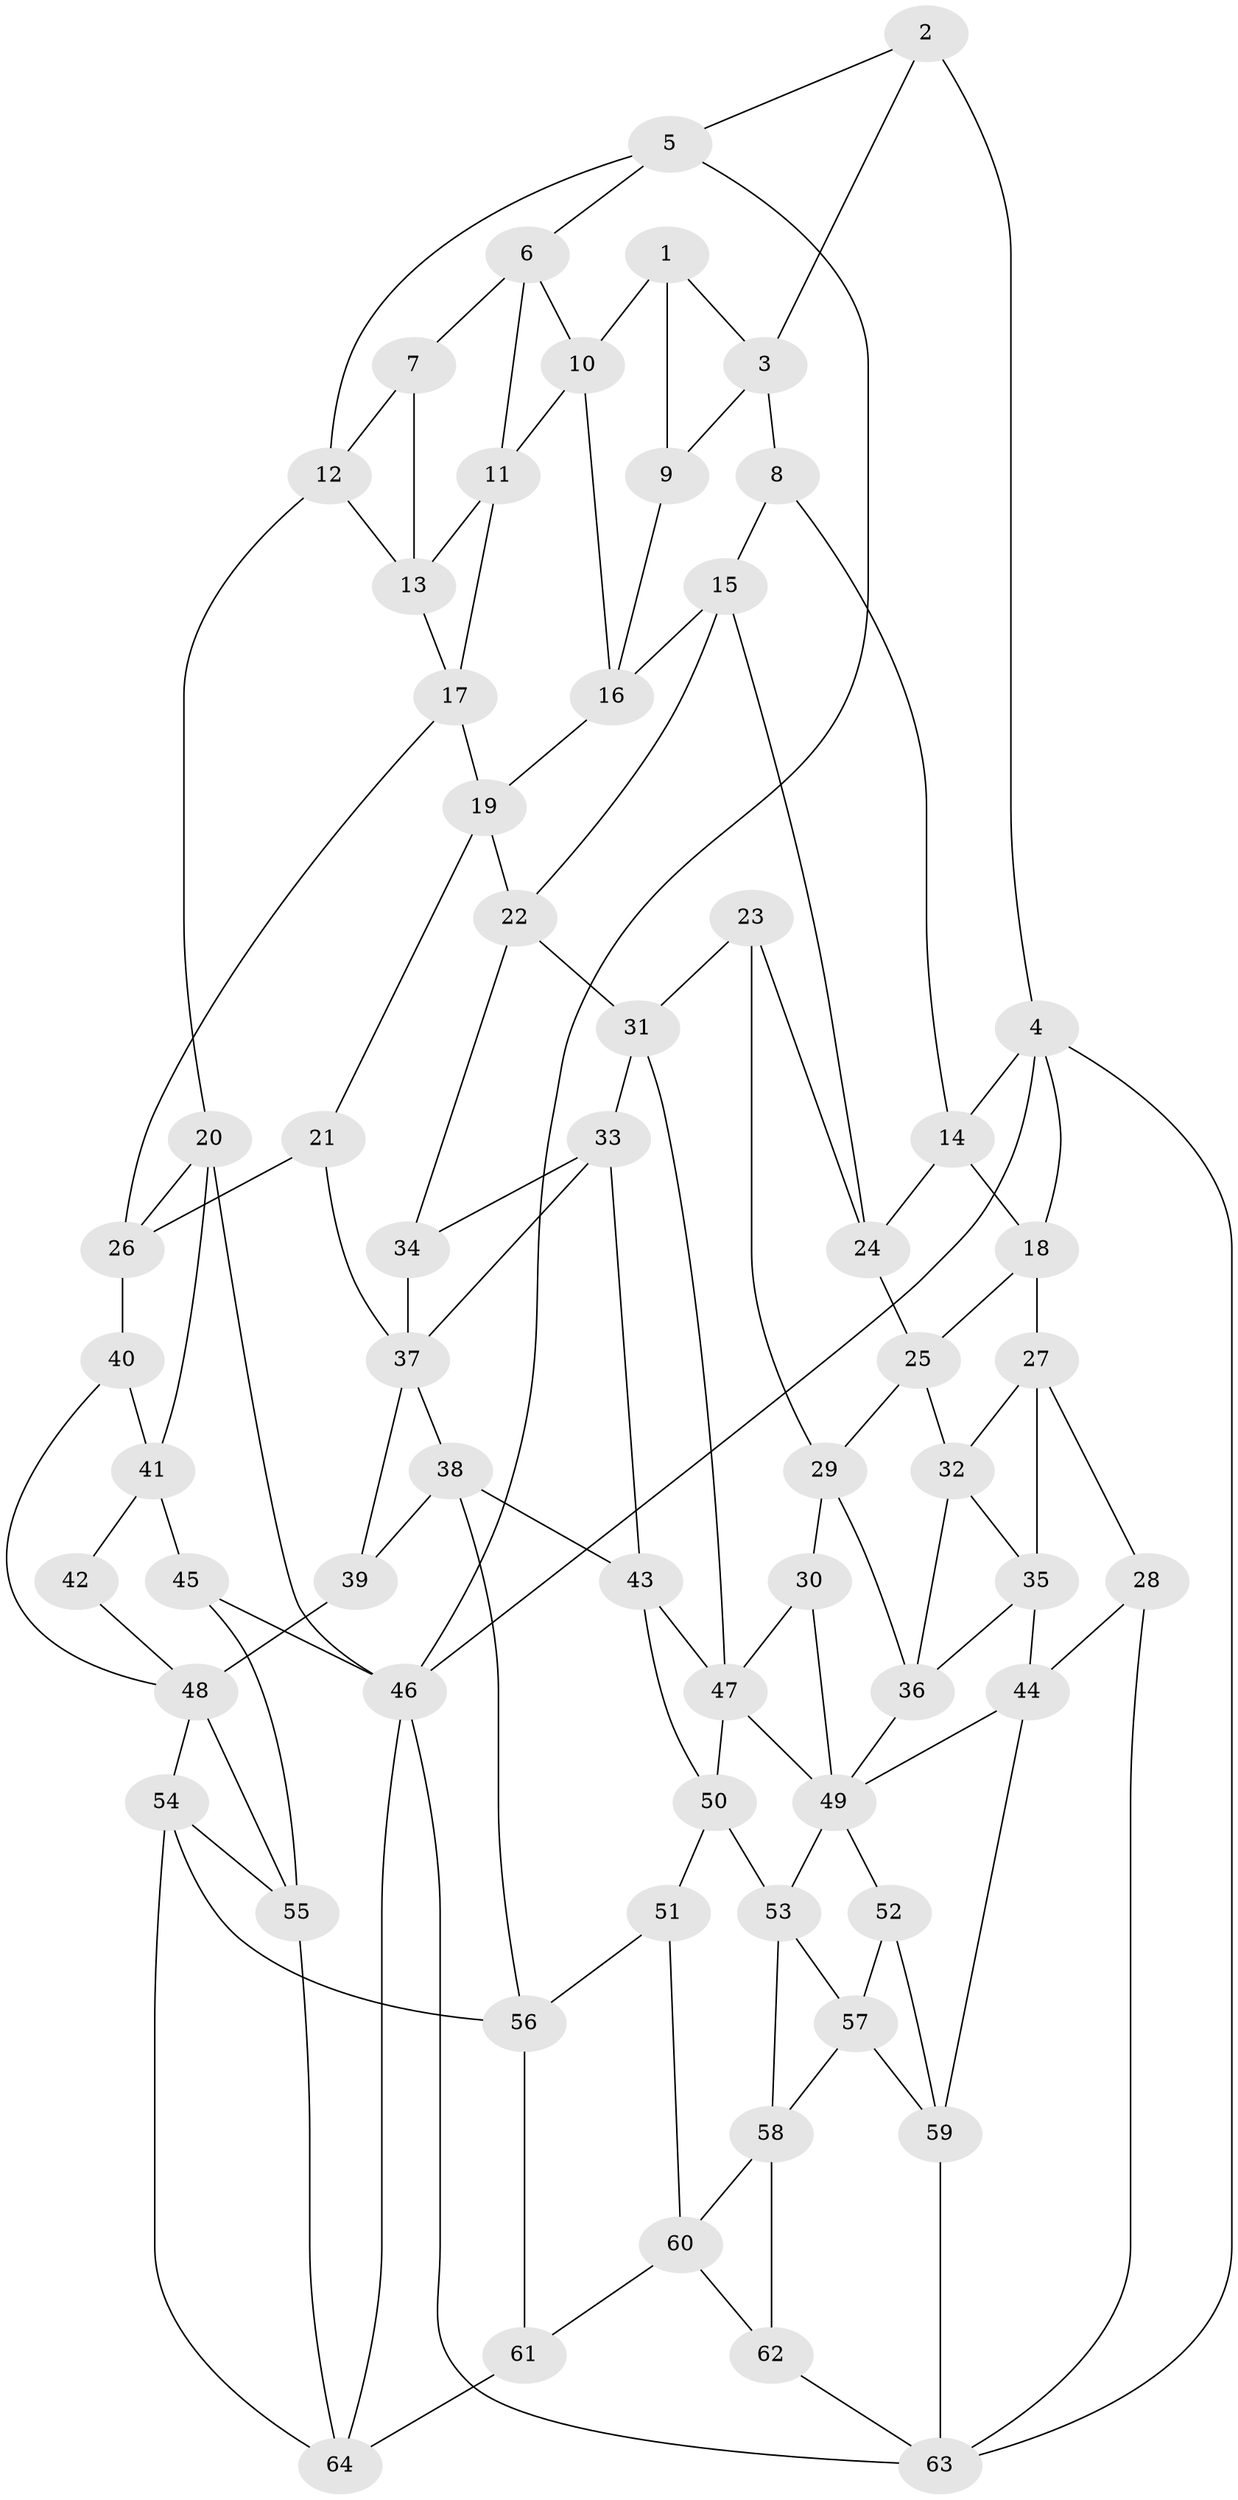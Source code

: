 // original degree distribution, {3: 0.03125, 5: 0.515625, 6: 0.234375, 4: 0.21875}
// Generated by graph-tools (version 1.1) at 2025/50/03/09/25 03:50:58]
// undirected, 64 vertices, 123 edges
graph export_dot {
graph [start="1"]
  node [color=gray90,style=filled];
  1;
  2;
  3;
  4;
  5;
  6;
  7;
  8;
  9;
  10;
  11;
  12;
  13;
  14;
  15;
  16;
  17;
  18;
  19;
  20;
  21;
  22;
  23;
  24;
  25;
  26;
  27;
  28;
  29;
  30;
  31;
  32;
  33;
  34;
  35;
  36;
  37;
  38;
  39;
  40;
  41;
  42;
  43;
  44;
  45;
  46;
  47;
  48;
  49;
  50;
  51;
  52;
  53;
  54;
  55;
  56;
  57;
  58;
  59;
  60;
  61;
  62;
  63;
  64;
  1 -- 3 [weight=1.0];
  1 -- 9 [weight=1.0];
  1 -- 10 [weight=1.0];
  2 -- 3 [weight=1.0];
  2 -- 4 [weight=1.0];
  2 -- 5 [weight=1.0];
  3 -- 8 [weight=1.0];
  3 -- 9 [weight=1.0];
  4 -- 14 [weight=1.0];
  4 -- 18 [weight=1.0];
  4 -- 46 [weight=1.0];
  4 -- 63 [weight=1.0];
  5 -- 6 [weight=1.0];
  5 -- 12 [weight=1.0];
  5 -- 46 [weight=1.0];
  6 -- 7 [weight=1.0];
  6 -- 10 [weight=1.0];
  6 -- 11 [weight=1.0];
  7 -- 12 [weight=1.0];
  7 -- 13 [weight=1.0];
  8 -- 14 [weight=1.0];
  8 -- 15 [weight=1.0];
  9 -- 16 [weight=1.0];
  10 -- 11 [weight=1.0];
  10 -- 16 [weight=1.0];
  11 -- 13 [weight=1.0];
  11 -- 17 [weight=1.0];
  12 -- 13 [weight=1.0];
  12 -- 20 [weight=1.0];
  13 -- 17 [weight=1.0];
  14 -- 18 [weight=1.0];
  14 -- 24 [weight=1.0];
  15 -- 16 [weight=1.0];
  15 -- 22 [weight=1.0];
  15 -- 24 [weight=1.0];
  16 -- 19 [weight=1.0];
  17 -- 19 [weight=1.0];
  17 -- 26 [weight=1.0];
  18 -- 25 [weight=1.0];
  18 -- 27 [weight=1.0];
  19 -- 21 [weight=1.0];
  19 -- 22 [weight=1.0];
  20 -- 26 [weight=1.0];
  20 -- 41 [weight=1.0];
  20 -- 46 [weight=1.0];
  21 -- 26 [weight=1.0];
  21 -- 37 [weight=1.0];
  22 -- 31 [weight=1.0];
  22 -- 34 [weight=1.0];
  23 -- 24 [weight=1.0];
  23 -- 29 [weight=1.0];
  23 -- 31 [weight=1.0];
  24 -- 25 [weight=1.0];
  25 -- 29 [weight=1.0];
  25 -- 32 [weight=1.0];
  26 -- 40 [weight=1.0];
  27 -- 28 [weight=1.0];
  27 -- 32 [weight=1.0];
  27 -- 35 [weight=1.0];
  28 -- 44 [weight=1.0];
  28 -- 63 [weight=1.0];
  29 -- 30 [weight=1.0];
  29 -- 36 [weight=1.0];
  30 -- 47 [weight=1.0];
  30 -- 49 [weight=1.0];
  31 -- 33 [weight=1.0];
  31 -- 47 [weight=1.0];
  32 -- 35 [weight=1.0];
  32 -- 36 [weight=1.0];
  33 -- 34 [weight=1.0];
  33 -- 37 [weight=1.0];
  33 -- 43 [weight=1.0];
  34 -- 37 [weight=2.0];
  35 -- 36 [weight=1.0];
  35 -- 44 [weight=1.0];
  36 -- 49 [weight=1.0];
  37 -- 38 [weight=1.0];
  37 -- 39 [weight=1.0];
  38 -- 39 [weight=1.0];
  38 -- 43 [weight=1.0];
  38 -- 56 [weight=1.0];
  39 -- 48 [weight=2.0];
  40 -- 41 [weight=1.0];
  40 -- 48 [weight=1.0];
  41 -- 42 [weight=1.0];
  41 -- 45 [weight=1.0];
  42 -- 48 [weight=1.0];
  43 -- 47 [weight=1.0];
  43 -- 50 [weight=1.0];
  44 -- 49 [weight=1.0];
  44 -- 59 [weight=1.0];
  45 -- 46 [weight=1.0];
  45 -- 55 [weight=1.0];
  46 -- 63 [weight=1.0];
  46 -- 64 [weight=1.0];
  47 -- 49 [weight=1.0];
  47 -- 50 [weight=1.0];
  48 -- 54 [weight=1.0];
  48 -- 55 [weight=1.0];
  49 -- 52 [weight=1.0];
  49 -- 53 [weight=1.0];
  50 -- 51 [weight=1.0];
  50 -- 53 [weight=1.0];
  51 -- 56 [weight=1.0];
  51 -- 60 [weight=1.0];
  52 -- 57 [weight=1.0];
  52 -- 59 [weight=1.0];
  53 -- 57 [weight=1.0];
  53 -- 58 [weight=1.0];
  54 -- 55 [weight=1.0];
  54 -- 56 [weight=1.0];
  54 -- 64 [weight=1.0];
  55 -- 64 [weight=1.0];
  56 -- 61 [weight=1.0];
  57 -- 58 [weight=1.0];
  57 -- 59 [weight=1.0];
  58 -- 60 [weight=1.0];
  58 -- 62 [weight=1.0];
  59 -- 63 [weight=1.0];
  60 -- 61 [weight=1.0];
  60 -- 62 [weight=1.0];
  61 -- 64 [weight=1.0];
  62 -- 63 [weight=1.0];
}
